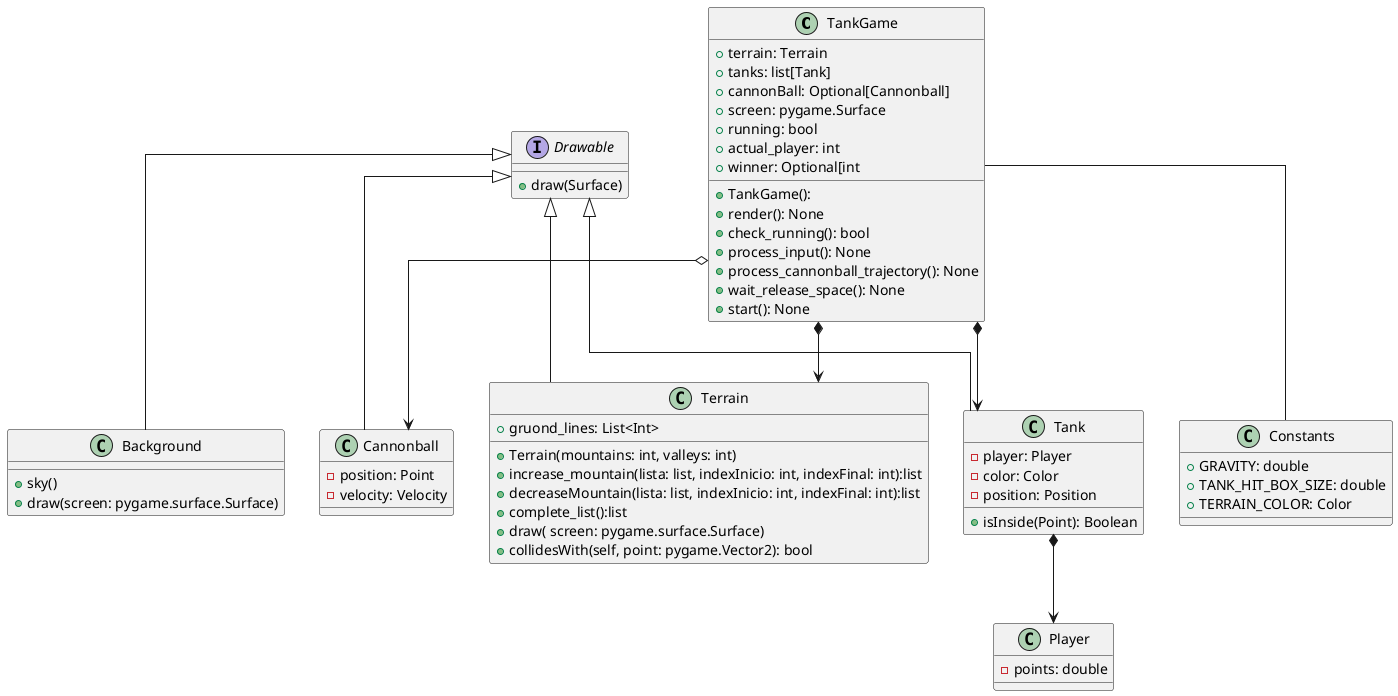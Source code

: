 @startuml

top to bottom direction
skinparam linetype ortho

' Fco
class TankGame {
    + terrain: Terrain
    + tanks: list[Tank]
    + cannonBall: Optional[Cannonball]
    + screen: pygame.Surface
    + running: bool
    + actual_player: int
    + winner: Optional[int

    + TankGame():
    + render(): None
    + check_running(): bool
    + process_input(): None
    + process_cannonball_trajectory(): None
    + wait_release_space(): None
    + start(): None
}

class Cannonball extends Drawable {
    - position: Point
    - velocity: Velocity
}

interface Drawable {
    + draw(Surface)
}
class Background extends Drawable{
    +sky()
    +draw(screen: pygame.surface.Surface)
}

class Terrain extends Drawable {
    +gruond_lines: List<Int>

    + Terrain(mountains: int, valleys: int)
    +increase_mountain(lista: list, indexInicio: int, indexFinal: int):list
    +decreaseMountain(lista: list, indexInicio: int, indexFinal: int):list
    +complete_list():list
    +draw( screen: pygame.surface.Surface)
    +collidesWith(self, point: pygame.Vector2): bool
}

class Tank extends Drawable {
    - player: Player
    - color: Color
    - position: Position

    + isInside(Point): Boolean
}

class Player {
    - points: double
}

class Constants {
    + GRAVITY: double
    + TANK_HIT_BOX_SIZE: double
    + TERRAIN_COLOR: Color
}

TankGame -- Constants

TankGame *--> Tank
TankGame o--> Cannonball
TankGame *--> Terrain
Tank *--> Player

@enduml